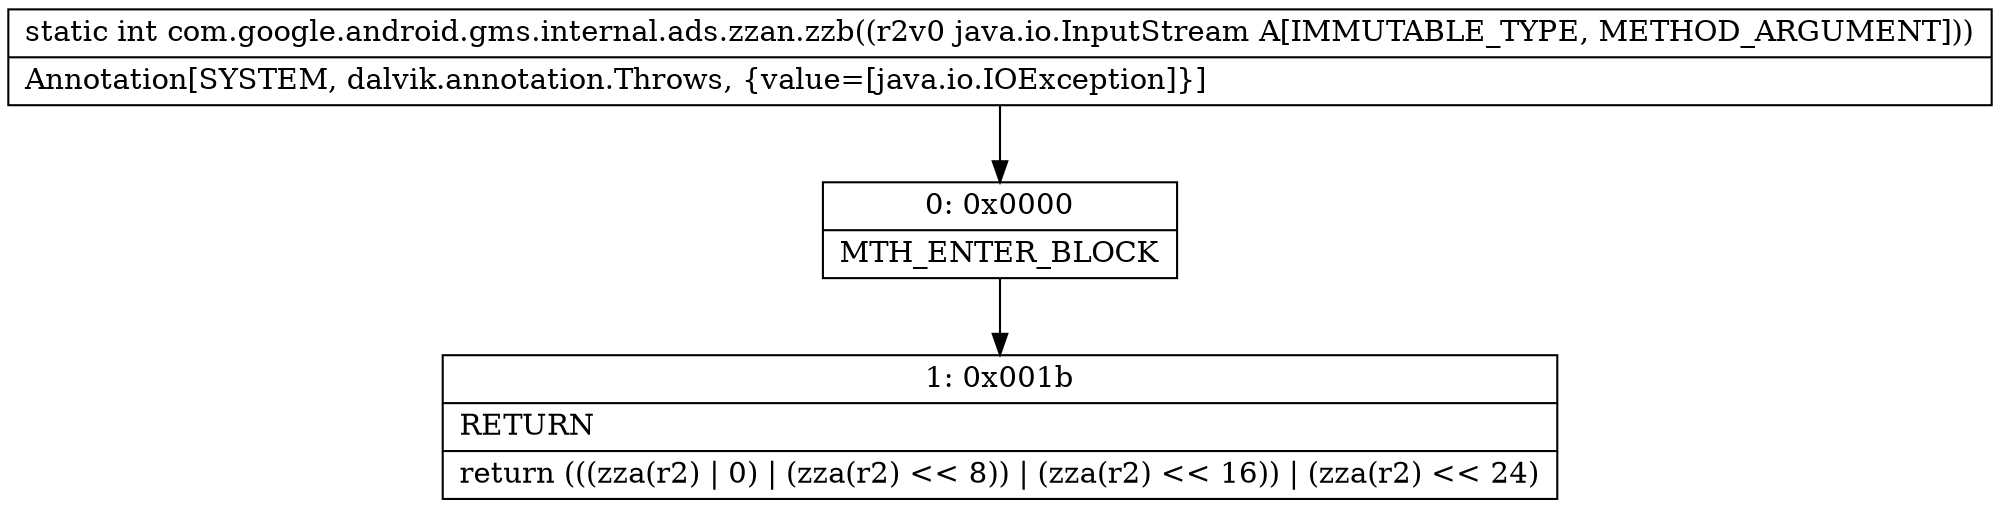 digraph "CFG forcom.google.android.gms.internal.ads.zzan.zzb(Ljava\/io\/InputStream;)I" {
Node_0 [shape=record,label="{0\:\ 0x0000|MTH_ENTER_BLOCK\l}"];
Node_1 [shape=record,label="{1\:\ 0x001b|RETURN\l|return (((zza(r2) \| 0) \| (zza(r2) \<\< 8)) \| (zza(r2) \<\< 16)) \| (zza(r2) \<\< 24)\l}"];
MethodNode[shape=record,label="{static int com.google.android.gms.internal.ads.zzan.zzb((r2v0 java.io.InputStream A[IMMUTABLE_TYPE, METHOD_ARGUMENT]))  | Annotation[SYSTEM, dalvik.annotation.Throws, \{value=[java.io.IOException]\}]\l}"];
MethodNode -> Node_0;
Node_0 -> Node_1;
}

